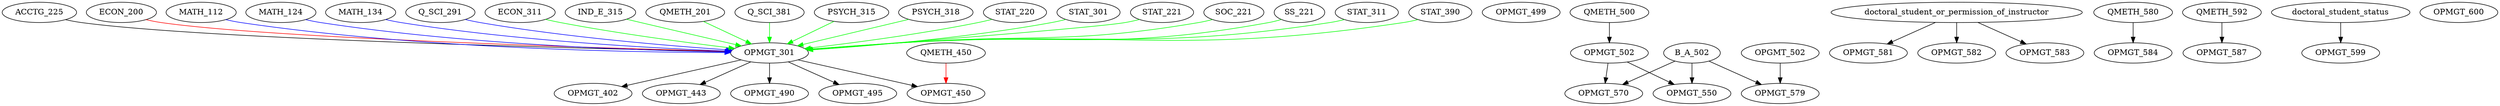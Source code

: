 digraph G {
    edge [color=black];
    ACCTG_225 -> OPMGT_301;
    edge [color=red];
    ECON_200 -> OPMGT_301;
    edge [color=blue];
    MATH_112 -> OPMGT_301;
    MATH_124 -> OPMGT_301;
    MATH_134 -> OPMGT_301;
    Q_SCI_291 -> OPMGT_301;
    edge [color=green];
    ECON_311 -> OPMGT_301;
    IND_E_315 -> OPMGT_301;
    QMETH_201 -> OPMGT_301;
    Q_SCI_381 -> OPMGT_301;
    PSYCH_315 -> OPMGT_301;
    PSYCH_318 -> OPMGT_301;
    STAT_220 -> OPMGT_301;
    STAT_301 -> OPMGT_301;
    STAT_221 -> OPMGT_301;
    SOC_221 -> OPMGT_301;
    SS_221 -> OPMGT_301;
    STAT_311 -> OPMGT_301;
    STAT_390 -> OPMGT_301;
    edge [color=black];
    OPMGT_301 -> OPMGT_402;
    edge [color=black];
    OPMGT_301 -> OPMGT_443;
    edge [color=black];
    OPMGT_301 -> OPMGT_450;
    edge [color=red];
    QMETH_450 -> OPMGT_450;
    edge [color=black];
    OPMGT_301 -> OPMGT_490;
    edge [color=black];
    OPMGT_301 -> OPMGT_495;
    OPMGT_499;
    edge [color=black];
    QMETH_500 -> OPMGT_502;
    edge [color=black];
    B_A_502 -> OPMGT_550;
    OPMGT_502 -> OPMGT_550;
    edge [color=black];
    B_A_502 -> OPMGT_570;
    OPMGT_502 -> OPMGT_570;
    edge [color=black];
    B_A_502 -> OPMGT_579;
    OPGMT_502 -> OPMGT_579;
    edge [color=black];
    doctoral_student_or_permission_of_instructor -> OPMGT_581;
    edge [color=black];
    doctoral_student_or_permission_of_instructor -> OPMGT_582;
    edge [color=black];
    doctoral_student_or_permission_of_instructor -> OPMGT_583;
    edge [color=black];
    QMETH_580 -> OPMGT_584;
    edge [color=black];
    QMETH_592 -> OPMGT_587;
    edge [color=black];
    doctoral_student_status -> OPMGT_599;
    OPMGT_600;
}
